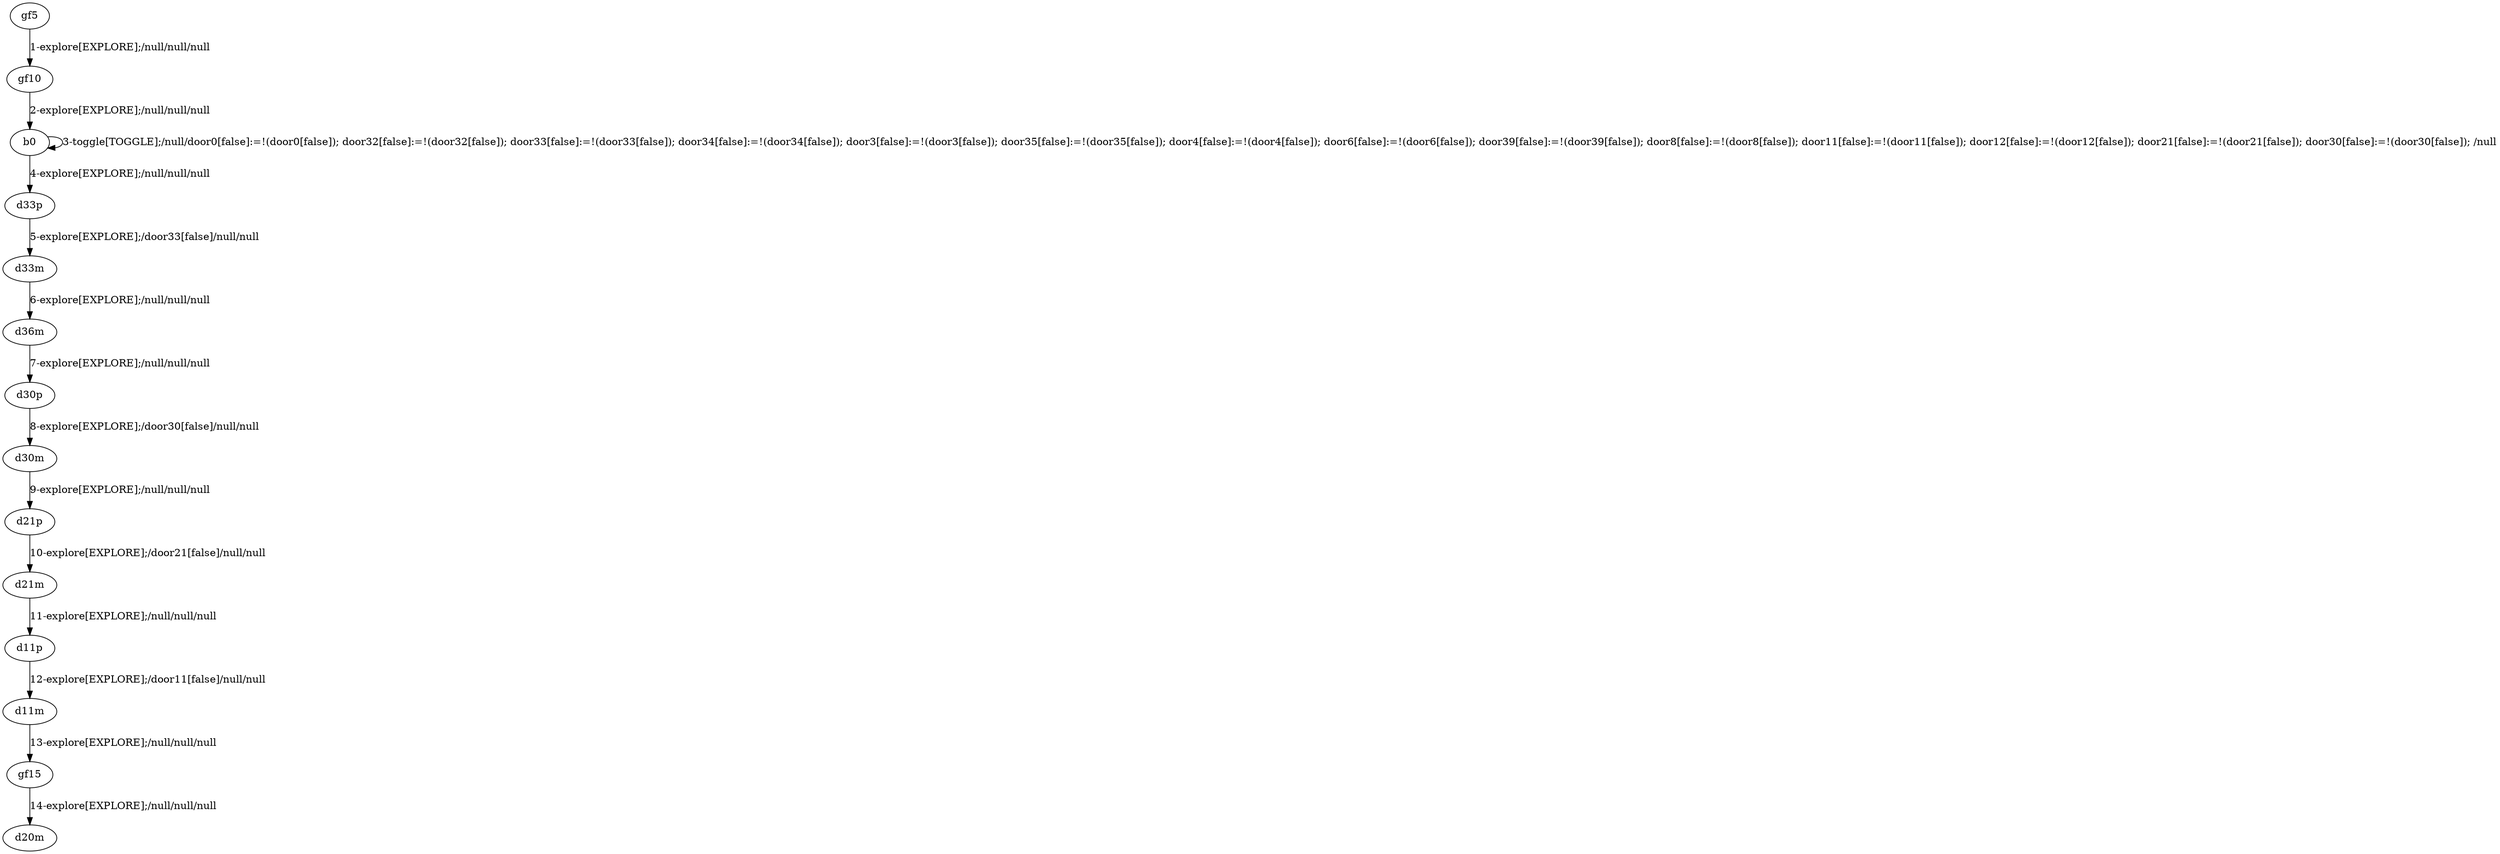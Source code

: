 # Total number of goals covered by this test: 2
# gf15 --> d20m
# d11m --> gf15

digraph g {
"gf5" -> "gf10" [label = "1-explore[EXPLORE];/null/null/null"];
"gf10" -> "b0" [label = "2-explore[EXPLORE];/null/null/null"];
"b0" -> "b0" [label = "3-toggle[TOGGLE];/null/door0[false]:=!(door0[false]); door32[false]:=!(door32[false]); door33[false]:=!(door33[false]); door34[false]:=!(door34[false]); door3[false]:=!(door3[false]); door35[false]:=!(door35[false]); door4[false]:=!(door4[false]); door6[false]:=!(door6[false]); door39[false]:=!(door39[false]); door8[false]:=!(door8[false]); door11[false]:=!(door11[false]); door12[false]:=!(door12[false]); door21[false]:=!(door21[false]); door30[false]:=!(door30[false]); /null"];
"b0" -> "d33p" [label = "4-explore[EXPLORE];/null/null/null"];
"d33p" -> "d33m" [label = "5-explore[EXPLORE];/door33[false]/null/null"];
"d33m" -> "d36m" [label = "6-explore[EXPLORE];/null/null/null"];
"d36m" -> "d30p" [label = "7-explore[EXPLORE];/null/null/null"];
"d30p" -> "d30m" [label = "8-explore[EXPLORE];/door30[false]/null/null"];
"d30m" -> "d21p" [label = "9-explore[EXPLORE];/null/null/null"];
"d21p" -> "d21m" [label = "10-explore[EXPLORE];/door21[false]/null/null"];
"d21m" -> "d11p" [label = "11-explore[EXPLORE];/null/null/null"];
"d11p" -> "d11m" [label = "12-explore[EXPLORE];/door11[false]/null/null"];
"d11m" -> "gf15" [label = "13-explore[EXPLORE];/null/null/null"];
"gf15" -> "d20m" [label = "14-explore[EXPLORE];/null/null/null"];
}
